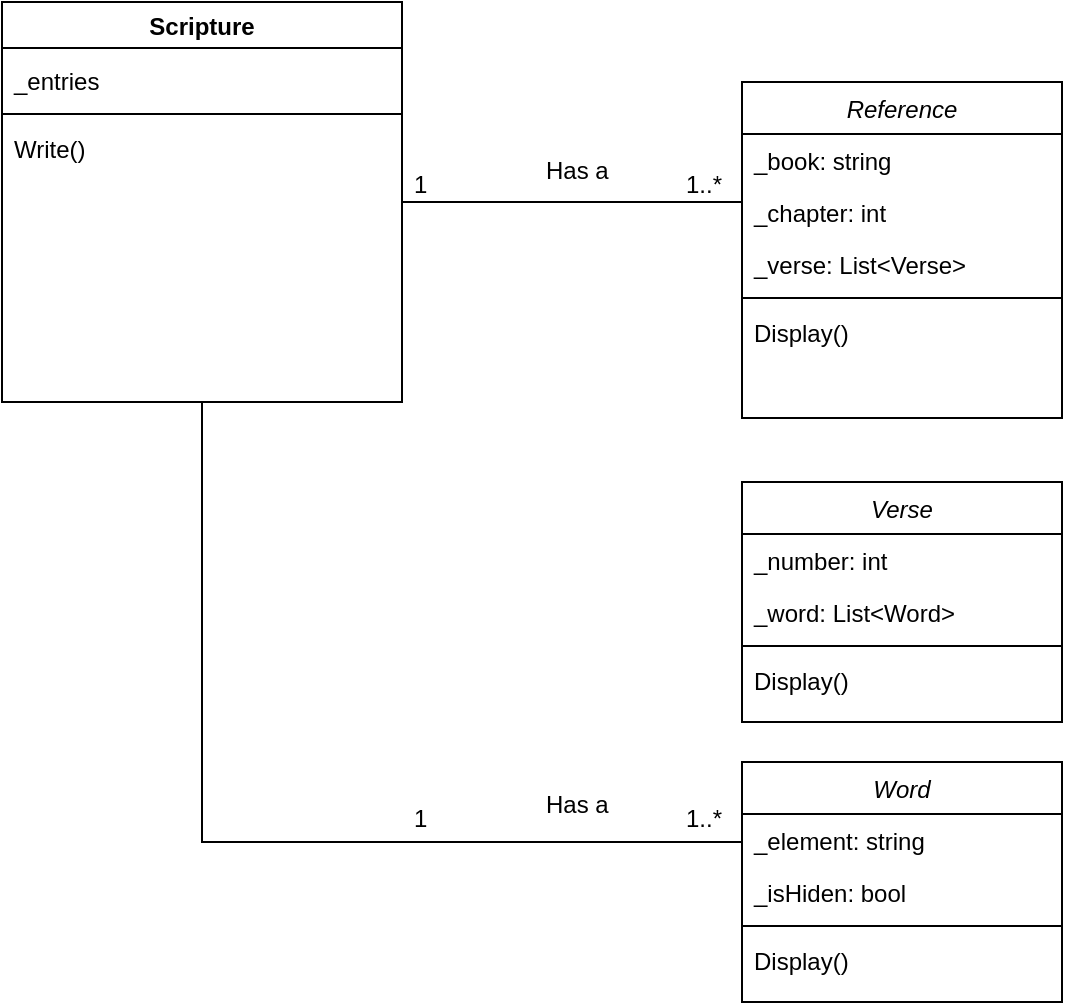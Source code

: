 <mxfile version="21.3.2" type="github">
  <diagram name="Page-1" id="Gh8qVHzcruYR-wcPv18W">
    <mxGraphModel dx="1365" dy="807" grid="1" gridSize="10" guides="1" tooltips="1" connect="1" arrows="1" fold="1" page="1" pageScale="1" pageWidth="850" pageHeight="1100" math="0" shadow="0">
      <root>
        <mxCell id="0" />
        <mxCell id="1" parent="0" />
        <mxCell id="MP391SbNTcv9dDORy_ao-4" style="edgeStyle=orthogonalEdgeStyle;rounded=0;orthogonalLoop=1;jettySize=auto;html=1;exitX=1;exitY=0.5;exitDx=0;exitDy=0;entryX=0;entryY=0.5;entryDx=0;entryDy=0;endArrow=none;endFill=0;" edge="1" parent="1" source="MP391SbNTcv9dDORy_ao-1">
          <mxGeometry relative="1" as="geometry">
            <mxPoint x="480" y="220" as="targetPoint" />
          </mxGeometry>
        </mxCell>
        <mxCell id="MP391SbNTcv9dDORy_ao-14" style="edgeStyle=orthogonalEdgeStyle;rounded=0;orthogonalLoop=1;jettySize=auto;html=1;entryX=0;entryY=0.5;entryDx=0;entryDy=0;endArrow=none;endFill=0;" edge="1" parent="1" source="MP391SbNTcv9dDORy_ao-1">
          <mxGeometry relative="1" as="geometry">
            <mxPoint x="480" y="540" as="targetPoint" />
            <Array as="points">
              <mxPoint x="210" y="540" />
            </Array>
          </mxGeometry>
        </mxCell>
        <mxCell id="MP391SbNTcv9dDORy_ao-1" value="Scripture" style="swimlane;" vertex="1" parent="1">
          <mxGeometry x="110" y="120" width="200" height="200" as="geometry" />
        </mxCell>
        <mxCell id="MP391SbNTcv9dDORy_ao-6" value="_entries" style="text;align=left;verticalAlign=top;spacingLeft=4;spacingRight=4;overflow=hidden;rotatable=0;points=[[0,0.5],[1,0.5]];portConstraint=eastwest;" vertex="1" parent="MP391SbNTcv9dDORy_ao-1">
          <mxGeometry y="26" width="200" height="26" as="geometry" />
        </mxCell>
        <mxCell id="MP391SbNTcv9dDORy_ao-7" value="" style="line;html=1;strokeWidth=1;align=left;verticalAlign=middle;spacingTop=-1;spacingLeft=3;spacingRight=3;rotatable=0;labelPosition=right;points=[];portConstraint=eastwest;" vertex="1" parent="MP391SbNTcv9dDORy_ao-1">
          <mxGeometry y="52" width="200" height="8" as="geometry" />
        </mxCell>
        <mxCell id="MP391SbNTcv9dDORy_ao-10" value="Write()&#xa;" style="text;align=left;verticalAlign=top;spacingLeft=4;spacingRight=4;overflow=hidden;rotatable=0;points=[[0,0.5],[1,0.5]];portConstraint=eastwest;" vertex="1" parent="MP391SbNTcv9dDORy_ao-1">
          <mxGeometry y="60" width="200" height="30" as="geometry" />
        </mxCell>
        <mxCell id="MP391SbNTcv9dDORy_ao-11" value="1..*" style="resizable=0;align=left;verticalAlign=bottom;labelBackgroundColor=none;fontSize=12;" connectable="0" vertex="1" parent="1">
          <mxGeometry x="450" y="220" as="geometry" />
        </mxCell>
        <mxCell id="MP391SbNTcv9dDORy_ao-12" value="1" style="resizable=0;align=left;verticalAlign=bottom;labelBackgroundColor=none;fontSize=12;" connectable="0" vertex="1" parent="1">
          <mxGeometry x="321" y="213" as="geometry">
            <mxPoint x="-7" y="7" as="offset" />
          </mxGeometry>
        </mxCell>
        <mxCell id="MP391SbNTcv9dDORy_ao-13" value="Has a" style="resizable=0;align=left;verticalAlign=bottom;labelBackgroundColor=none;fontSize=12;" connectable="0" vertex="1" parent="1">
          <mxGeometry x="380" y="213" as="geometry" />
        </mxCell>
        <mxCell id="MP391SbNTcv9dDORy_ao-15" value="1..*" style="resizable=0;align=left;verticalAlign=bottom;labelBackgroundColor=none;fontSize=12;" connectable="0" vertex="1" parent="1">
          <mxGeometry x="450" y="537" as="geometry" />
        </mxCell>
        <mxCell id="MP391SbNTcv9dDORy_ao-16" value="1" style="resizable=0;align=left;verticalAlign=bottom;labelBackgroundColor=none;fontSize=12;" connectable="0" vertex="1" parent="1">
          <mxGeometry x="321" y="530" as="geometry">
            <mxPoint x="-7" y="7" as="offset" />
          </mxGeometry>
        </mxCell>
        <mxCell id="MP391SbNTcv9dDORy_ao-17" value="Has a" style="resizable=0;align=left;verticalAlign=bottom;labelBackgroundColor=none;fontSize=12;" connectable="0" vertex="1" parent="1">
          <mxGeometry x="380" y="530" as="geometry" />
        </mxCell>
        <mxCell id="MP391SbNTcv9dDORy_ao-22" value="Word" style="swimlane;fontStyle=2;align=center;verticalAlign=top;childLayout=stackLayout;horizontal=1;startSize=26;horizontalStack=0;resizeParent=1;resizeLast=0;collapsible=1;marginBottom=0;rounded=0;shadow=0;strokeWidth=1;" vertex="1" parent="1">
          <mxGeometry x="480" y="500" width="160" height="120" as="geometry">
            <mxRectangle x="220" y="400" width="160" height="26" as="alternateBounds" />
          </mxGeometry>
        </mxCell>
        <mxCell id="MP391SbNTcv9dDORy_ao-23" value="_element: string&#xa;" style="text;align=left;verticalAlign=top;spacingLeft=4;spacingRight=4;overflow=hidden;rotatable=0;points=[[0,0.5],[1,0.5]];portConstraint=eastwest;" vertex="1" parent="MP391SbNTcv9dDORy_ao-22">
          <mxGeometry y="26" width="160" height="26" as="geometry" />
        </mxCell>
        <mxCell id="MP391SbNTcv9dDORy_ao-27" value="_isHiden: bool" style="text;align=left;verticalAlign=top;spacingLeft=4;spacingRight=4;overflow=hidden;rotatable=0;points=[[0,0.5],[1,0.5]];portConstraint=eastwest;" vertex="1" parent="MP391SbNTcv9dDORy_ao-22">
          <mxGeometry y="52" width="160" height="26" as="geometry" />
        </mxCell>
        <mxCell id="MP391SbNTcv9dDORy_ao-24" value="" style="line;html=1;strokeWidth=1;align=left;verticalAlign=middle;spacingTop=-1;spacingLeft=3;spacingRight=3;rotatable=0;labelPosition=right;points=[];portConstraint=eastwest;" vertex="1" parent="MP391SbNTcv9dDORy_ao-22">
          <mxGeometry y="78" width="160" height="8" as="geometry" />
        </mxCell>
        <mxCell id="MP391SbNTcv9dDORy_ao-25" value="Display()" style="text;align=left;verticalAlign=top;spacingLeft=4;spacingRight=4;overflow=hidden;rotatable=0;points=[[0,0.5],[1,0.5]];portConstraint=eastwest;" vertex="1" parent="MP391SbNTcv9dDORy_ao-22">
          <mxGeometry y="86" width="160" height="30" as="geometry" />
        </mxCell>
        <mxCell id="MP391SbNTcv9dDORy_ao-28" value="Reference" style="swimlane;fontStyle=2;align=center;verticalAlign=top;childLayout=stackLayout;horizontal=1;startSize=26;horizontalStack=0;resizeParent=1;resizeLast=0;collapsible=1;marginBottom=0;rounded=0;shadow=0;strokeWidth=1;" vertex="1" parent="1">
          <mxGeometry x="480" y="160" width="160" height="168" as="geometry">
            <mxRectangle x="220" y="400" width="160" height="26" as="alternateBounds" />
          </mxGeometry>
        </mxCell>
        <mxCell id="MP391SbNTcv9dDORy_ao-29" value="_book: string&#xa;" style="text;align=left;verticalAlign=top;spacingLeft=4;spacingRight=4;overflow=hidden;rotatable=0;points=[[0,0.5],[1,0.5]];portConstraint=eastwest;" vertex="1" parent="MP391SbNTcv9dDORy_ao-28">
          <mxGeometry y="26" width="160" height="26" as="geometry" />
        </mxCell>
        <mxCell id="MP391SbNTcv9dDORy_ao-30" value="_chapter: int" style="text;align=left;verticalAlign=top;spacingLeft=4;spacingRight=4;overflow=hidden;rotatable=0;points=[[0,0.5],[1,0.5]];portConstraint=eastwest;" vertex="1" parent="MP391SbNTcv9dDORy_ao-28">
          <mxGeometry y="52" width="160" height="26" as="geometry" />
        </mxCell>
        <mxCell id="MP391SbNTcv9dDORy_ao-33" value="_verse: List&lt;Verse&gt;" style="text;align=left;verticalAlign=top;spacingLeft=4;spacingRight=4;overflow=hidden;rotatable=0;points=[[0,0.5],[1,0.5]];portConstraint=eastwest;" vertex="1" parent="MP391SbNTcv9dDORy_ao-28">
          <mxGeometry y="78" width="160" height="26" as="geometry" />
        </mxCell>
        <mxCell id="MP391SbNTcv9dDORy_ao-31" value="" style="line;html=1;strokeWidth=1;align=left;verticalAlign=middle;spacingTop=-1;spacingLeft=3;spacingRight=3;rotatable=0;labelPosition=right;points=[];portConstraint=eastwest;" vertex="1" parent="MP391SbNTcv9dDORy_ao-28">
          <mxGeometry y="104" width="160" height="8" as="geometry" />
        </mxCell>
        <mxCell id="MP391SbNTcv9dDORy_ao-32" value="Display()" style="text;align=left;verticalAlign=top;spacingLeft=4;spacingRight=4;overflow=hidden;rotatable=0;points=[[0,0.5],[1,0.5]];portConstraint=eastwest;" vertex="1" parent="MP391SbNTcv9dDORy_ao-28">
          <mxGeometry y="112" width="160" height="30" as="geometry" />
        </mxCell>
        <mxCell id="MP391SbNTcv9dDORy_ao-35" value="Verse" style="swimlane;fontStyle=2;align=center;verticalAlign=top;childLayout=stackLayout;horizontal=1;startSize=26;horizontalStack=0;resizeParent=1;resizeLast=0;collapsible=1;marginBottom=0;rounded=0;shadow=0;strokeWidth=1;" vertex="1" parent="1">
          <mxGeometry x="480" y="360" width="160" height="120" as="geometry">
            <mxRectangle x="220" y="400" width="160" height="26" as="alternateBounds" />
          </mxGeometry>
        </mxCell>
        <mxCell id="MP391SbNTcv9dDORy_ao-36" value="_number: int&#xa;" style="text;align=left;verticalAlign=top;spacingLeft=4;spacingRight=4;overflow=hidden;rotatable=0;points=[[0,0.5],[1,0.5]];portConstraint=eastwest;" vertex="1" parent="MP391SbNTcv9dDORy_ao-35">
          <mxGeometry y="26" width="160" height="26" as="geometry" />
        </mxCell>
        <mxCell id="MP391SbNTcv9dDORy_ao-37" value="_word: List&lt;Word&gt;" style="text;align=left;verticalAlign=top;spacingLeft=4;spacingRight=4;overflow=hidden;rotatable=0;points=[[0,0.5],[1,0.5]];portConstraint=eastwest;" vertex="1" parent="MP391SbNTcv9dDORy_ao-35">
          <mxGeometry y="52" width="160" height="26" as="geometry" />
        </mxCell>
        <mxCell id="MP391SbNTcv9dDORy_ao-38" value="" style="line;html=1;strokeWidth=1;align=left;verticalAlign=middle;spacingTop=-1;spacingLeft=3;spacingRight=3;rotatable=0;labelPosition=right;points=[];portConstraint=eastwest;" vertex="1" parent="MP391SbNTcv9dDORy_ao-35">
          <mxGeometry y="78" width="160" height="8" as="geometry" />
        </mxCell>
        <mxCell id="MP391SbNTcv9dDORy_ao-39" value="Display()" style="text;align=left;verticalAlign=top;spacingLeft=4;spacingRight=4;overflow=hidden;rotatable=0;points=[[0,0.5],[1,0.5]];portConstraint=eastwest;" vertex="1" parent="MP391SbNTcv9dDORy_ao-35">
          <mxGeometry y="86" width="160" height="30" as="geometry" />
        </mxCell>
      </root>
    </mxGraphModel>
  </diagram>
</mxfile>
